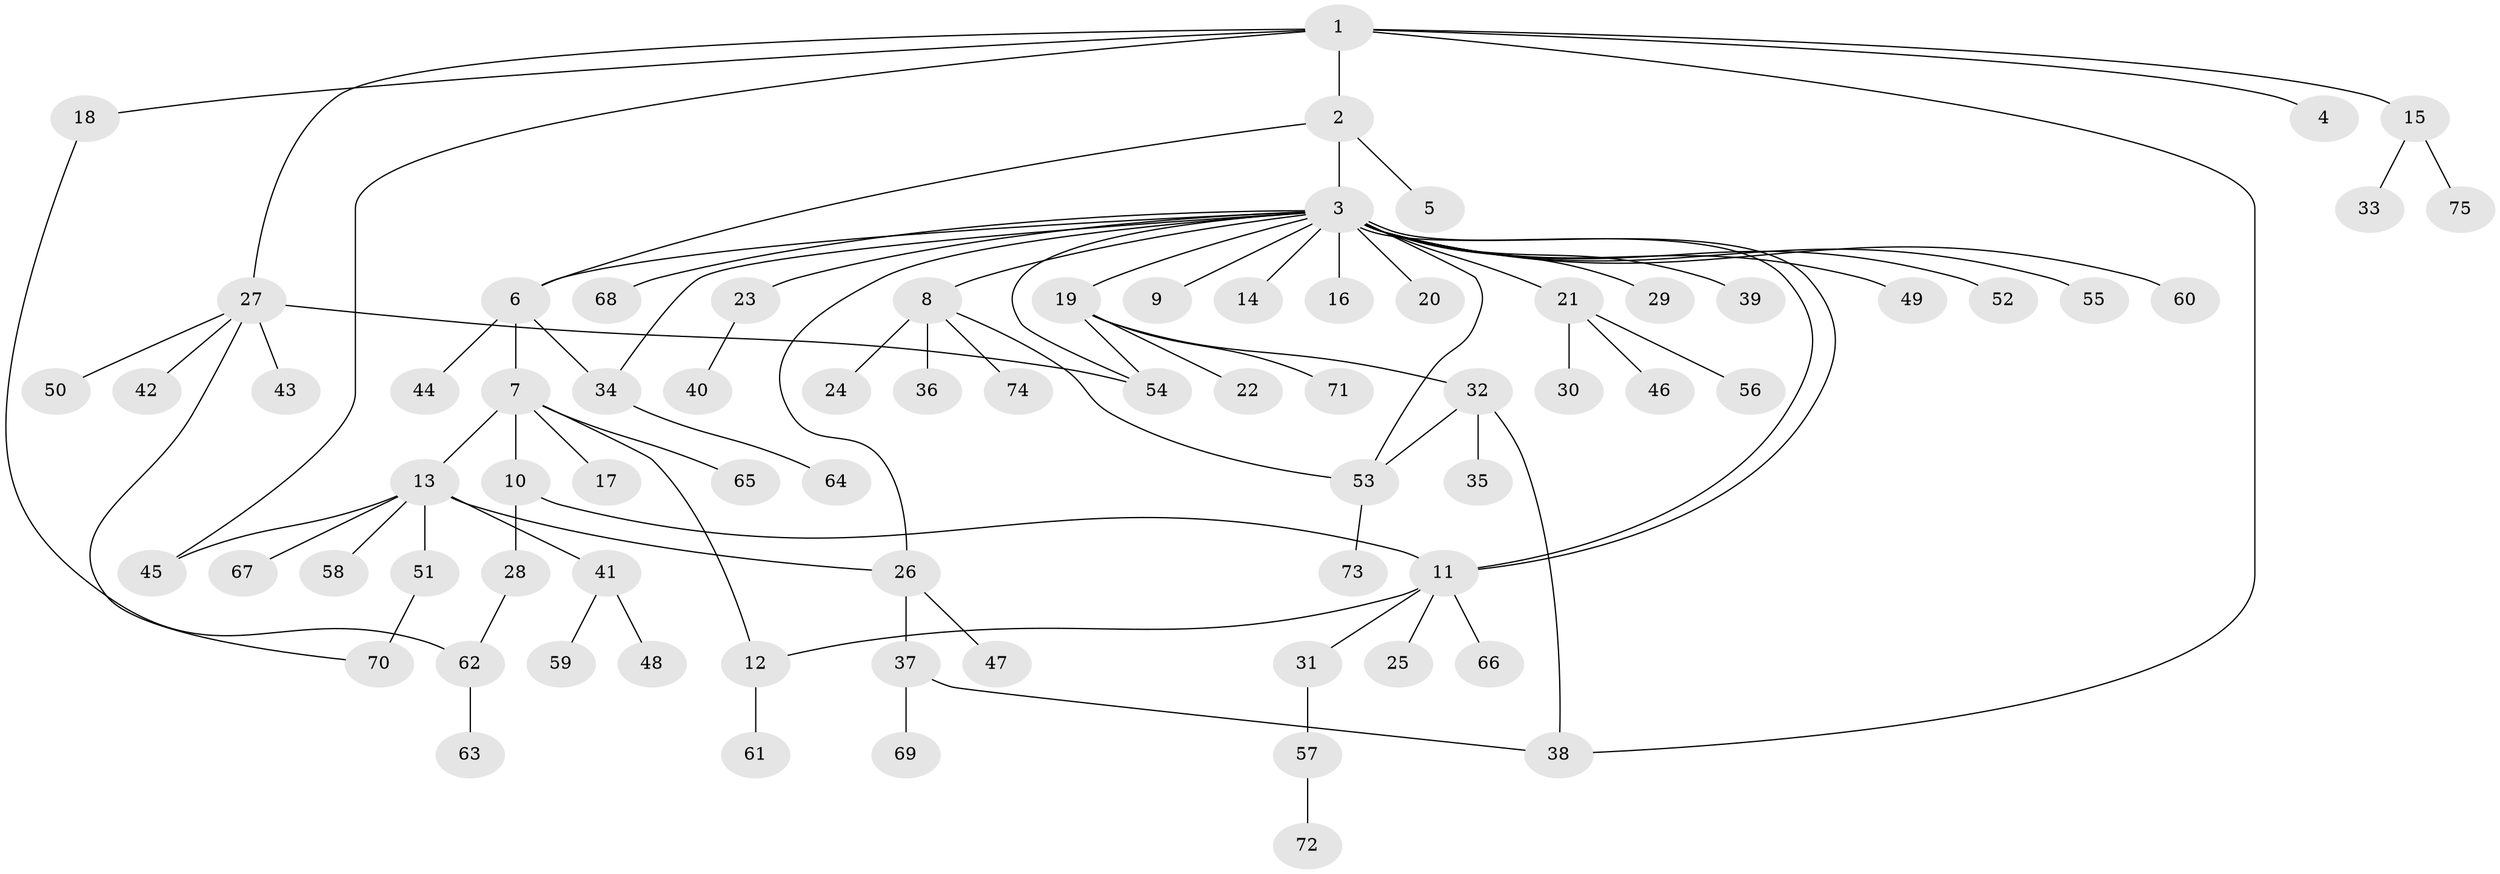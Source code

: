 // coarse degree distribution, {7: 0.018518518518518517, 3: 0.1111111111111111, 25: 0.018518518518518517, 1: 0.5555555555555556, 5: 0.07407407407407407, 6: 0.037037037037037035, 2: 0.16666666666666666, 4: 0.018518518518518517}
// Generated by graph-tools (version 1.1) at 2025/51/02/27/25 19:51:57]
// undirected, 75 vertices, 89 edges
graph export_dot {
graph [start="1"]
  node [color=gray90,style=filled];
  1;
  2;
  3;
  4;
  5;
  6;
  7;
  8;
  9;
  10;
  11;
  12;
  13;
  14;
  15;
  16;
  17;
  18;
  19;
  20;
  21;
  22;
  23;
  24;
  25;
  26;
  27;
  28;
  29;
  30;
  31;
  32;
  33;
  34;
  35;
  36;
  37;
  38;
  39;
  40;
  41;
  42;
  43;
  44;
  45;
  46;
  47;
  48;
  49;
  50;
  51;
  52;
  53;
  54;
  55;
  56;
  57;
  58;
  59;
  60;
  61;
  62;
  63;
  64;
  65;
  66;
  67;
  68;
  69;
  70;
  71;
  72;
  73;
  74;
  75;
  1 -- 2;
  1 -- 4;
  1 -- 15;
  1 -- 18;
  1 -- 27;
  1 -- 38;
  1 -- 45;
  2 -- 3;
  2 -- 5;
  2 -- 6;
  3 -- 6;
  3 -- 8;
  3 -- 9;
  3 -- 11;
  3 -- 11;
  3 -- 14;
  3 -- 16;
  3 -- 19;
  3 -- 20;
  3 -- 21;
  3 -- 23;
  3 -- 26;
  3 -- 29;
  3 -- 34;
  3 -- 39;
  3 -- 49;
  3 -- 52;
  3 -- 53;
  3 -- 54;
  3 -- 55;
  3 -- 60;
  3 -- 68;
  6 -- 7;
  6 -- 34;
  6 -- 44;
  7 -- 10;
  7 -- 12;
  7 -- 13;
  7 -- 17;
  7 -- 65;
  8 -- 24;
  8 -- 36;
  8 -- 53;
  8 -- 74;
  10 -- 11;
  10 -- 28;
  11 -- 12;
  11 -- 25;
  11 -- 31;
  11 -- 66;
  12 -- 61;
  13 -- 26;
  13 -- 41;
  13 -- 45;
  13 -- 51;
  13 -- 58;
  13 -- 67;
  15 -- 33;
  15 -- 75;
  18 -- 62;
  19 -- 22;
  19 -- 32;
  19 -- 54;
  19 -- 71;
  21 -- 30;
  21 -- 46;
  21 -- 56;
  23 -- 40;
  26 -- 37;
  26 -- 47;
  27 -- 42;
  27 -- 43;
  27 -- 50;
  27 -- 54;
  27 -- 70;
  28 -- 62;
  31 -- 57;
  32 -- 35;
  32 -- 38;
  32 -- 53;
  34 -- 64;
  37 -- 38;
  37 -- 69;
  41 -- 48;
  41 -- 59;
  51 -- 70;
  53 -- 73;
  57 -- 72;
  62 -- 63;
}
